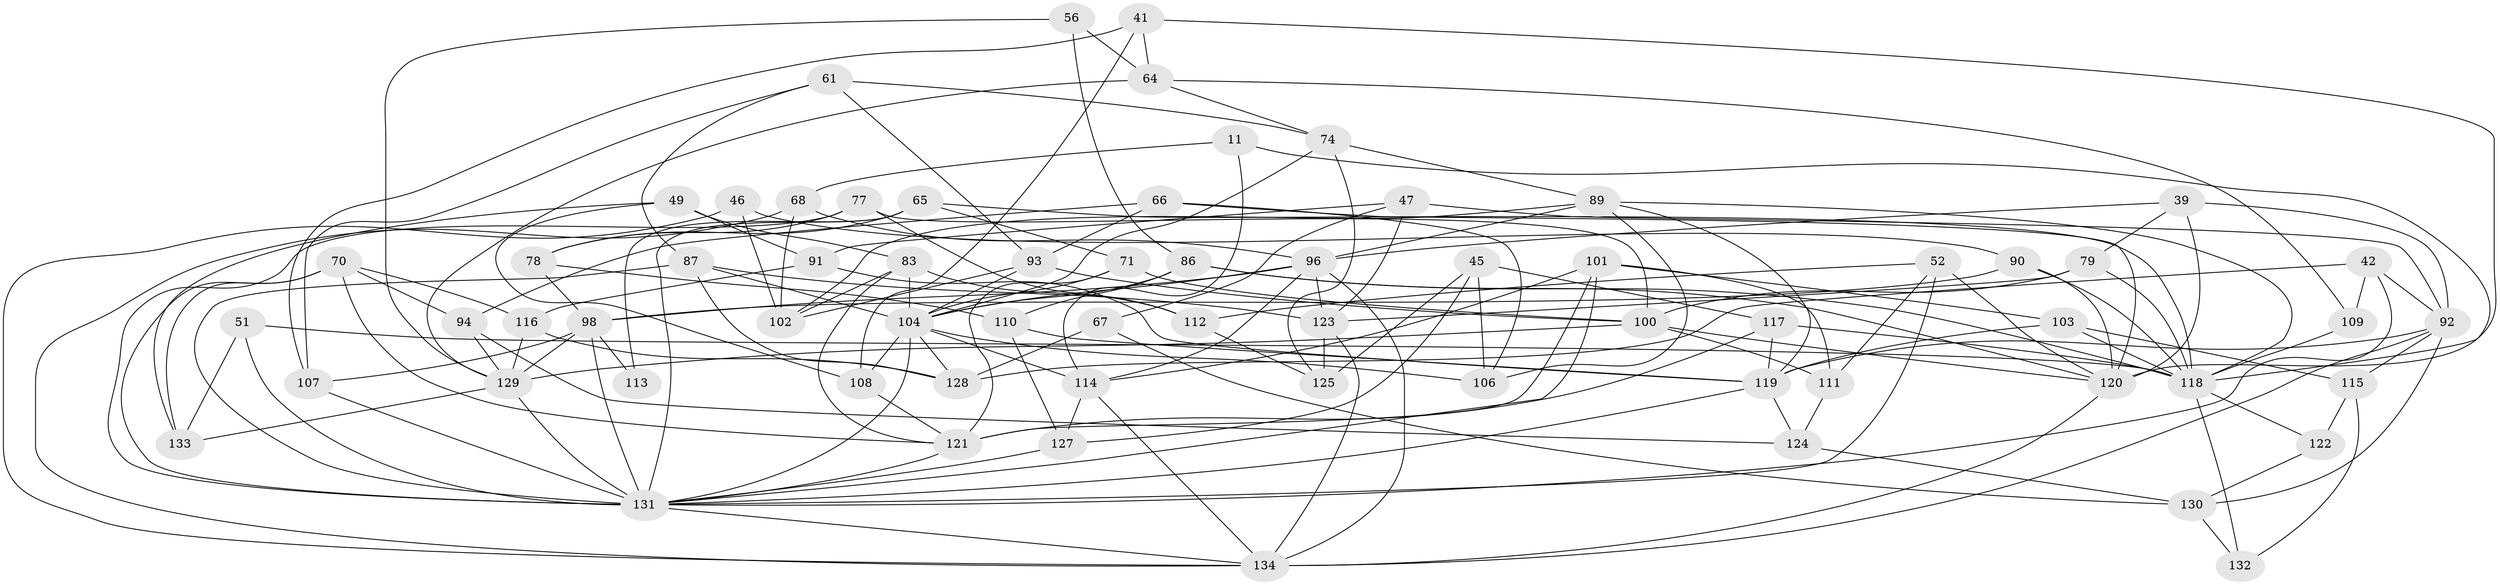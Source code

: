 // original degree distribution, {4: 1.0}
// Generated by graph-tools (version 1.1) at 2025/59/03/09/25 04:59:23]
// undirected, 67 vertices, 168 edges
graph export_dot {
graph [start="1"]
  node [color=gray90,style=filled];
  11;
  39;
  41;
  42 [super="+24"];
  45;
  46;
  47;
  49;
  51;
  52;
  56 [super="+7"];
  61;
  64 [super="+33"];
  65 [super="+40"];
  66;
  67;
  68;
  70 [super="+32"];
  71;
  74 [super="+31"];
  77;
  78;
  79;
  83 [super="+15"];
  86 [super="+60+37"];
  87 [super="+53+63"];
  89 [super="+18+55"];
  90;
  91;
  92 [super="+30+62"];
  93 [super="+54"];
  94;
  96 [super="+26+72+69"];
  98 [super="+57+85"];
  100 [super="+59"];
  101 [super="+82"];
  102 [super="+16"];
  103;
  104 [super="+6+25+13+48+99"];
  106;
  107;
  108;
  109;
  110;
  111;
  112;
  113;
  114 [super="+1+29"];
  115;
  116;
  117;
  118 [super="+20+73+95"];
  119 [super="+105"];
  120 [super="+23+28"];
  121 [super="+2+58"];
  122;
  123 [super="+50+75"];
  124;
  125;
  127;
  128 [super="+43+80"];
  129 [super="+126+35"];
  130 [super="+44"];
  131 [super="+97+88"];
  132;
  133;
  134 [super="+84"];
  11 -- 114 [weight=2];
  11 -- 68;
  11 -- 118;
  39 -- 79;
  39 -- 92;
  39 -- 120;
  39 -- 96;
  41 -- 107;
  41 -- 108;
  41 -- 64;
  41 -- 120;
  42 -- 109 [weight=2];
  42 -- 128;
  42 -- 92 [weight=2];
  42 -- 131;
  45 -- 117;
  45 -- 127;
  45 -- 106;
  45 -- 125;
  46 -- 90;
  46 -- 102 [weight=2];
  46 -- 134;
  47 -- 123;
  47 -- 67;
  47 -- 91;
  47 -- 92;
  49 -- 91;
  49 -- 133;
  49 -- 83;
  49 -- 108;
  51 -- 131;
  51 -- 133;
  51 -- 118 [weight=2];
  52 -- 112;
  52 -- 111;
  52 -- 131;
  52 -- 120;
  56 -- 64 [weight=2];
  56 -- 129 [weight=2];
  56 -- 86 [weight=2];
  61 -- 93;
  61 -- 107;
  61 -- 74;
  61 -- 87;
  64 -- 109;
  64 -- 129;
  64 -- 74;
  65 -- 113 [weight=2];
  65 -- 78;
  65 -- 71;
  65 -- 118;
  65 -- 131;
  66 -- 106;
  66 -- 94;
  66 -- 93;
  66 -- 120;
  67 -- 128 [weight=2];
  67 -- 130;
  68 -- 102;
  68 -- 96;
  68 -- 134;
  70 -- 94;
  70 -- 121;
  70 -- 131 [weight=2];
  70 -- 116;
  70 -- 133;
  71 -- 121;
  71 -- 100;
  71 -- 104;
  74 -- 125;
  74 -- 104;
  74 -- 89 [weight=2];
  77 -- 78;
  77 -- 112;
  77 -- 100;
  77 -- 131;
  78 -- 110;
  78 -- 98;
  79 -- 100;
  79 -- 123;
  79 -- 118;
  83 -- 121 [weight=2];
  83 -- 102;
  83 -- 104;
  83 -- 112;
  86 -- 104 [weight=2];
  86 -- 120;
  86 -- 110;
  86 -- 118 [weight=2];
  87 -- 131 [weight=3];
  87 -- 128;
  87 -- 104;
  87 -- 123 [weight=2];
  89 -- 106;
  89 -- 118 [weight=2];
  89 -- 102;
  89 -- 96;
  89 -- 119;
  90 -- 118;
  90 -- 98;
  90 -- 120;
  91 -- 116;
  91 -- 119;
  92 -- 115;
  92 -- 130;
  92 -- 119;
  92 -- 134;
  93 -- 102;
  93 -- 100 [weight=2];
  93 -- 104;
  94 -- 124;
  94 -- 129;
  96 -- 134;
  96 -- 114;
  96 -- 104 [weight=2];
  96 -- 98;
  96 -- 123 [weight=2];
  98 -- 129 [weight=3];
  98 -- 113 [weight=2];
  98 -- 107;
  98 -- 131;
  100 -- 111;
  100 -- 120;
  100 -- 129;
  101 -- 121;
  101 -- 111;
  101 -- 131 [weight=2];
  101 -- 114;
  101 -- 103;
  103 -- 115;
  103 -- 118;
  103 -- 119;
  104 -- 106;
  104 -- 108;
  104 -- 128 [weight=3];
  104 -- 131 [weight=2];
  104 -- 114 [weight=2];
  107 -- 131;
  108 -- 121;
  109 -- 118;
  110 -- 127;
  110 -- 119;
  111 -- 124;
  112 -- 125;
  114 -- 127;
  114 -- 134;
  115 -- 132;
  115 -- 122;
  116 -- 129;
  116 -- 128;
  117 -- 119;
  117 -- 121;
  117 -- 118;
  118 -- 132 [weight=2];
  118 -- 122;
  119 -- 131;
  119 -- 124;
  120 -- 134;
  121 -- 131;
  122 -- 130 [weight=2];
  123 -- 125;
  123 -- 134;
  124 -- 130;
  127 -- 131;
  129 -- 133;
  129 -- 131 [weight=2];
  130 -- 132;
  131 -- 134;
}
